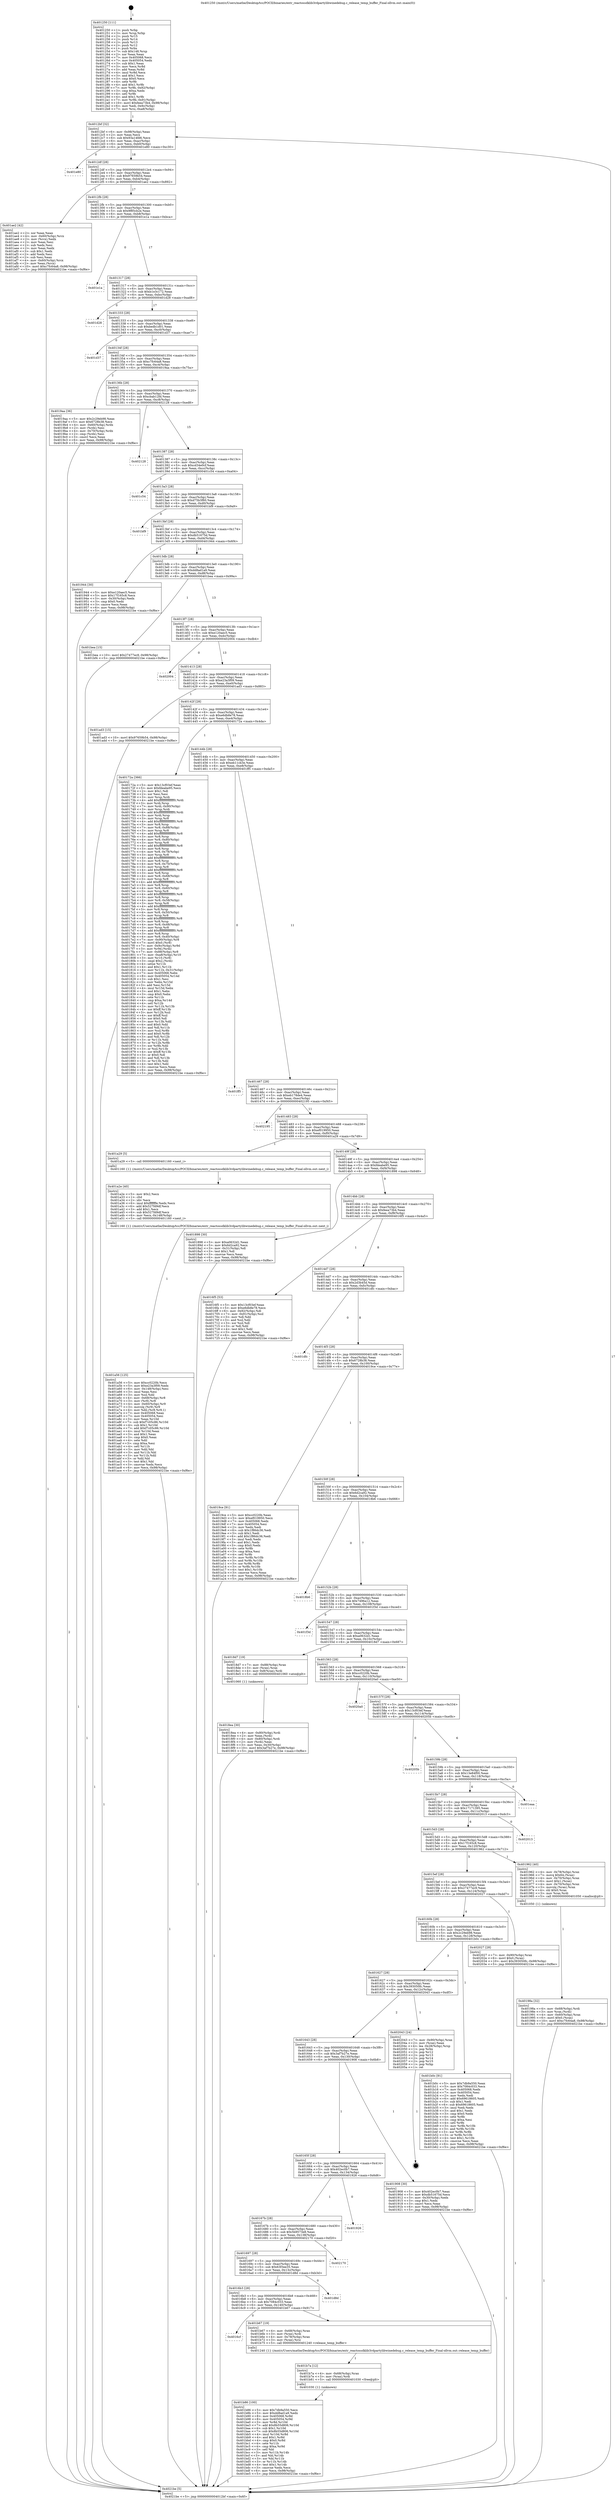 digraph "0x401250" {
  label = "0x401250 (/mnt/c/Users/mathe/Desktop/tcc/POCII/binaries/extr_reactossdklib3rdpartylibwinedebug.c_release_temp_buffer_Final-ollvm.out::main(0))"
  labelloc = "t"
  node[shape=record]

  Entry [label="",width=0.3,height=0.3,shape=circle,fillcolor=black,style=filled]
  "0x4012bf" [label="{
     0x4012bf [32]\l
     | [instrs]\l
     &nbsp;&nbsp;0x4012bf \<+6\>: mov -0x98(%rbp),%eax\l
     &nbsp;&nbsp;0x4012c5 \<+2\>: mov %eax,%ecx\l
     &nbsp;&nbsp;0x4012c7 \<+6\>: sub $0x93a14fd6,%ecx\l
     &nbsp;&nbsp;0x4012cd \<+6\>: mov %eax,-0xac(%rbp)\l
     &nbsp;&nbsp;0x4012d3 \<+6\>: mov %ecx,-0xb0(%rbp)\l
     &nbsp;&nbsp;0x4012d9 \<+6\>: je 0000000000401e80 \<main+0xc30\>\l
  }"]
  "0x401e80" [label="{
     0x401e80\l
  }", style=dashed]
  "0x4012df" [label="{
     0x4012df [28]\l
     | [instrs]\l
     &nbsp;&nbsp;0x4012df \<+5\>: jmp 00000000004012e4 \<main+0x94\>\l
     &nbsp;&nbsp;0x4012e4 \<+6\>: mov -0xac(%rbp),%eax\l
     &nbsp;&nbsp;0x4012ea \<+5\>: sub $0x97659b54,%eax\l
     &nbsp;&nbsp;0x4012ef \<+6\>: mov %eax,-0xb4(%rbp)\l
     &nbsp;&nbsp;0x4012f5 \<+6\>: je 0000000000401ae2 \<main+0x892\>\l
  }"]
  Exit [label="",width=0.3,height=0.3,shape=circle,fillcolor=black,style=filled,peripheries=2]
  "0x401ae2" [label="{
     0x401ae2 [42]\l
     | [instrs]\l
     &nbsp;&nbsp;0x401ae2 \<+2\>: xor %eax,%eax\l
     &nbsp;&nbsp;0x401ae4 \<+4\>: mov -0x60(%rbp),%rcx\l
     &nbsp;&nbsp;0x401ae8 \<+2\>: mov (%rcx),%edx\l
     &nbsp;&nbsp;0x401aea \<+2\>: mov %eax,%esi\l
     &nbsp;&nbsp;0x401aec \<+2\>: sub %edx,%esi\l
     &nbsp;&nbsp;0x401aee \<+2\>: mov %eax,%edx\l
     &nbsp;&nbsp;0x401af0 \<+3\>: sub $0x1,%edx\l
     &nbsp;&nbsp;0x401af3 \<+2\>: add %edx,%esi\l
     &nbsp;&nbsp;0x401af5 \<+2\>: sub %esi,%eax\l
     &nbsp;&nbsp;0x401af7 \<+4\>: mov -0x60(%rbp),%rcx\l
     &nbsp;&nbsp;0x401afb \<+2\>: mov %eax,(%rcx)\l
     &nbsp;&nbsp;0x401afd \<+10\>: movl $0xc7fc64a8,-0x98(%rbp)\l
     &nbsp;&nbsp;0x401b07 \<+5\>: jmp 00000000004021be \<main+0xf6e\>\l
  }"]
  "0x4012fb" [label="{
     0x4012fb [28]\l
     | [instrs]\l
     &nbsp;&nbsp;0x4012fb \<+5\>: jmp 0000000000401300 \<main+0xb0\>\l
     &nbsp;&nbsp;0x401300 \<+6\>: mov -0xac(%rbp),%eax\l
     &nbsp;&nbsp;0x401306 \<+5\>: sub $0x9f85cb2e,%eax\l
     &nbsp;&nbsp;0x40130b \<+6\>: mov %eax,-0xb8(%rbp)\l
     &nbsp;&nbsp;0x401311 \<+6\>: je 0000000000401e1a \<main+0xbca\>\l
  }"]
  "0x401b86" [label="{
     0x401b86 [100]\l
     | [instrs]\l
     &nbsp;&nbsp;0x401b86 \<+5\>: mov $0x7db9a550,%ecx\l
     &nbsp;&nbsp;0x401b8b \<+5\>: mov $0xdd8ad1a9,%edx\l
     &nbsp;&nbsp;0x401b90 \<+8\>: mov 0x405068,%r8d\l
     &nbsp;&nbsp;0x401b98 \<+8\>: mov 0x405054,%r9d\l
     &nbsp;&nbsp;0x401ba0 \<+3\>: mov %r8d,%r10d\l
     &nbsp;&nbsp;0x401ba3 \<+7\>: add $0x8b55d806,%r10d\l
     &nbsp;&nbsp;0x401baa \<+4\>: sub $0x1,%r10d\l
     &nbsp;&nbsp;0x401bae \<+7\>: sub $0x8b55d806,%r10d\l
     &nbsp;&nbsp;0x401bb5 \<+4\>: imul %r10d,%r8d\l
     &nbsp;&nbsp;0x401bb9 \<+4\>: and $0x1,%r8d\l
     &nbsp;&nbsp;0x401bbd \<+4\>: cmp $0x0,%r8d\l
     &nbsp;&nbsp;0x401bc1 \<+4\>: sete %r11b\l
     &nbsp;&nbsp;0x401bc5 \<+4\>: cmp $0xa,%r9d\l
     &nbsp;&nbsp;0x401bc9 \<+3\>: setl %bl\l
     &nbsp;&nbsp;0x401bcc \<+3\>: mov %r11b,%r14b\l
     &nbsp;&nbsp;0x401bcf \<+3\>: and %bl,%r14b\l
     &nbsp;&nbsp;0x401bd2 \<+3\>: xor %bl,%r11b\l
     &nbsp;&nbsp;0x401bd5 \<+3\>: or %r11b,%r14b\l
     &nbsp;&nbsp;0x401bd8 \<+4\>: test $0x1,%r14b\l
     &nbsp;&nbsp;0x401bdc \<+3\>: cmovne %edx,%ecx\l
     &nbsp;&nbsp;0x401bdf \<+6\>: mov %ecx,-0x98(%rbp)\l
     &nbsp;&nbsp;0x401be5 \<+5\>: jmp 00000000004021be \<main+0xf6e\>\l
  }"]
  "0x401e1a" [label="{
     0x401e1a\l
  }", style=dashed]
  "0x401317" [label="{
     0x401317 [28]\l
     | [instrs]\l
     &nbsp;&nbsp;0x401317 \<+5\>: jmp 000000000040131c \<main+0xcc\>\l
     &nbsp;&nbsp;0x40131c \<+6\>: mov -0xac(%rbp),%eax\l
     &nbsp;&nbsp;0x401322 \<+5\>: sub $0xb1e3c172,%eax\l
     &nbsp;&nbsp;0x401327 \<+6\>: mov %eax,-0xbc(%rbp)\l
     &nbsp;&nbsp;0x40132d \<+6\>: je 0000000000401d28 \<main+0xad8\>\l
  }"]
  "0x401b7a" [label="{
     0x401b7a [12]\l
     | [instrs]\l
     &nbsp;&nbsp;0x401b7a \<+4\>: mov -0x68(%rbp),%rax\l
     &nbsp;&nbsp;0x401b7e \<+3\>: mov (%rax),%rdi\l
     &nbsp;&nbsp;0x401b81 \<+5\>: call 0000000000401030 \<free@plt\>\l
     | [calls]\l
     &nbsp;&nbsp;0x401030 \{1\} (unknown)\l
  }"]
  "0x401d28" [label="{
     0x401d28\l
  }", style=dashed]
  "0x401333" [label="{
     0x401333 [28]\l
     | [instrs]\l
     &nbsp;&nbsp;0x401333 \<+5\>: jmp 0000000000401338 \<main+0xe8\>\l
     &nbsp;&nbsp;0x401338 \<+6\>: mov -0xac(%rbp),%eax\l
     &nbsp;&nbsp;0x40133e \<+5\>: sub $0xbedb1d01,%eax\l
     &nbsp;&nbsp;0x401343 \<+6\>: mov %eax,-0xc0(%rbp)\l
     &nbsp;&nbsp;0x401349 \<+6\>: je 0000000000401d37 \<main+0xae7\>\l
  }"]
  "0x4016cf" [label="{
     0x4016cf\l
  }", style=dashed]
  "0x401d37" [label="{
     0x401d37\l
  }", style=dashed]
  "0x40134f" [label="{
     0x40134f [28]\l
     | [instrs]\l
     &nbsp;&nbsp;0x40134f \<+5\>: jmp 0000000000401354 \<main+0x104\>\l
     &nbsp;&nbsp;0x401354 \<+6\>: mov -0xac(%rbp),%eax\l
     &nbsp;&nbsp;0x40135a \<+5\>: sub $0xc7fc64a8,%eax\l
     &nbsp;&nbsp;0x40135f \<+6\>: mov %eax,-0xc4(%rbp)\l
     &nbsp;&nbsp;0x401365 \<+6\>: je 00000000004019aa \<main+0x75a\>\l
  }"]
  "0x401b67" [label="{
     0x401b67 [19]\l
     | [instrs]\l
     &nbsp;&nbsp;0x401b67 \<+4\>: mov -0x68(%rbp),%rax\l
     &nbsp;&nbsp;0x401b6b \<+3\>: mov (%rax),%rdi\l
     &nbsp;&nbsp;0x401b6e \<+4\>: mov -0x78(%rbp),%rax\l
     &nbsp;&nbsp;0x401b72 \<+3\>: mov (%rax),%rsi\l
     &nbsp;&nbsp;0x401b75 \<+5\>: call 0000000000401240 \<release_temp_buffer\>\l
     | [calls]\l
     &nbsp;&nbsp;0x401240 \{1\} (/mnt/c/Users/mathe/Desktop/tcc/POCII/binaries/extr_reactossdklib3rdpartylibwinedebug.c_release_temp_buffer_Final-ollvm.out::release_temp_buffer)\l
  }"]
  "0x4019aa" [label="{
     0x4019aa [36]\l
     | [instrs]\l
     &nbsp;&nbsp;0x4019aa \<+5\>: mov $0x2c29eb98,%eax\l
     &nbsp;&nbsp;0x4019af \<+5\>: mov $0x6728b38,%ecx\l
     &nbsp;&nbsp;0x4019b4 \<+4\>: mov -0x60(%rbp),%rdx\l
     &nbsp;&nbsp;0x4019b8 \<+2\>: mov (%rdx),%esi\l
     &nbsp;&nbsp;0x4019ba \<+4\>: mov -0x70(%rbp),%rdx\l
     &nbsp;&nbsp;0x4019be \<+2\>: cmp (%rdx),%esi\l
     &nbsp;&nbsp;0x4019c0 \<+3\>: cmovl %ecx,%eax\l
     &nbsp;&nbsp;0x4019c3 \<+6\>: mov %eax,-0x98(%rbp)\l
     &nbsp;&nbsp;0x4019c9 \<+5\>: jmp 00000000004021be \<main+0xf6e\>\l
  }"]
  "0x40136b" [label="{
     0x40136b [28]\l
     | [instrs]\l
     &nbsp;&nbsp;0x40136b \<+5\>: jmp 0000000000401370 \<main+0x120\>\l
     &nbsp;&nbsp;0x401370 \<+6\>: mov -0xac(%rbp),%eax\l
     &nbsp;&nbsp;0x401376 \<+5\>: sub $0xcbab12fd,%eax\l
     &nbsp;&nbsp;0x40137b \<+6\>: mov %eax,-0xc8(%rbp)\l
     &nbsp;&nbsp;0x401381 \<+6\>: je 0000000000402128 \<main+0xed8\>\l
  }"]
  "0x4016b3" [label="{
     0x4016b3 [28]\l
     | [instrs]\l
     &nbsp;&nbsp;0x4016b3 \<+5\>: jmp 00000000004016b8 \<main+0x468\>\l
     &nbsp;&nbsp;0x4016b8 \<+6\>: mov -0xac(%rbp),%eax\l
     &nbsp;&nbsp;0x4016be \<+5\>: sub $0x7084c033,%eax\l
     &nbsp;&nbsp;0x4016c3 \<+6\>: mov %eax,-0x140(%rbp)\l
     &nbsp;&nbsp;0x4016c9 \<+6\>: je 0000000000401b67 \<main+0x917\>\l
  }"]
  "0x402128" [label="{
     0x402128\l
  }", style=dashed]
  "0x401387" [label="{
     0x401387 [28]\l
     | [instrs]\l
     &nbsp;&nbsp;0x401387 \<+5\>: jmp 000000000040138c \<main+0x13c\>\l
     &nbsp;&nbsp;0x40138c \<+6\>: mov -0xac(%rbp),%eax\l
     &nbsp;&nbsp;0x401392 \<+5\>: sub $0xcd34e0cf,%eax\l
     &nbsp;&nbsp;0x401397 \<+6\>: mov %eax,-0xcc(%rbp)\l
     &nbsp;&nbsp;0x40139d \<+6\>: je 0000000000401c54 \<main+0xa04\>\l
  }"]
  "0x401d8d" [label="{
     0x401d8d\l
  }", style=dashed]
  "0x401c54" [label="{
     0x401c54\l
  }", style=dashed]
  "0x4013a3" [label="{
     0x4013a3 [28]\l
     | [instrs]\l
     &nbsp;&nbsp;0x4013a3 \<+5\>: jmp 00000000004013a8 \<main+0x158\>\l
     &nbsp;&nbsp;0x4013a8 \<+6\>: mov -0xac(%rbp),%eax\l
     &nbsp;&nbsp;0x4013ae \<+5\>: sub $0xd75b3f60,%eax\l
     &nbsp;&nbsp;0x4013b3 \<+6\>: mov %eax,-0xd0(%rbp)\l
     &nbsp;&nbsp;0x4013b9 \<+6\>: je 0000000000401bf9 \<main+0x9a9\>\l
  }"]
  "0x401697" [label="{
     0x401697 [28]\l
     | [instrs]\l
     &nbsp;&nbsp;0x401697 \<+5\>: jmp 000000000040169c \<main+0x44c\>\l
     &nbsp;&nbsp;0x40169c \<+6\>: mov -0xac(%rbp),%eax\l
     &nbsp;&nbsp;0x4016a2 \<+5\>: sub $0x63f3ee35,%eax\l
     &nbsp;&nbsp;0x4016a7 \<+6\>: mov %eax,-0x13c(%rbp)\l
     &nbsp;&nbsp;0x4016ad \<+6\>: je 0000000000401d8d \<main+0xb3d\>\l
  }"]
  "0x401bf9" [label="{
     0x401bf9\l
  }", style=dashed]
  "0x4013bf" [label="{
     0x4013bf [28]\l
     | [instrs]\l
     &nbsp;&nbsp;0x4013bf \<+5\>: jmp 00000000004013c4 \<main+0x174\>\l
     &nbsp;&nbsp;0x4013c4 \<+6\>: mov -0xac(%rbp),%eax\l
     &nbsp;&nbsp;0x4013ca \<+5\>: sub $0xdb51675d,%eax\l
     &nbsp;&nbsp;0x4013cf \<+6\>: mov %eax,-0xd4(%rbp)\l
     &nbsp;&nbsp;0x4013d5 \<+6\>: je 0000000000401944 \<main+0x6f4\>\l
  }"]
  "0x402170" [label="{
     0x402170\l
  }", style=dashed]
  "0x401944" [label="{
     0x401944 [30]\l
     | [instrs]\l
     &nbsp;&nbsp;0x401944 \<+5\>: mov $0xe120aec5,%eax\l
     &nbsp;&nbsp;0x401949 \<+5\>: mov $0x17f165c8,%ecx\l
     &nbsp;&nbsp;0x40194e \<+3\>: mov -0x30(%rbp),%edx\l
     &nbsp;&nbsp;0x401951 \<+3\>: cmp $0x0,%edx\l
     &nbsp;&nbsp;0x401954 \<+3\>: cmove %ecx,%eax\l
     &nbsp;&nbsp;0x401957 \<+6\>: mov %eax,-0x98(%rbp)\l
     &nbsp;&nbsp;0x40195d \<+5\>: jmp 00000000004021be \<main+0xf6e\>\l
  }"]
  "0x4013db" [label="{
     0x4013db [28]\l
     | [instrs]\l
     &nbsp;&nbsp;0x4013db \<+5\>: jmp 00000000004013e0 \<main+0x190\>\l
     &nbsp;&nbsp;0x4013e0 \<+6\>: mov -0xac(%rbp),%eax\l
     &nbsp;&nbsp;0x4013e6 \<+5\>: sub $0xdd8ad1a9,%eax\l
     &nbsp;&nbsp;0x4013eb \<+6\>: mov %eax,-0xd8(%rbp)\l
     &nbsp;&nbsp;0x4013f1 \<+6\>: je 0000000000401bea \<main+0x99a\>\l
  }"]
  "0x40167b" [label="{
     0x40167b [28]\l
     | [instrs]\l
     &nbsp;&nbsp;0x40167b \<+5\>: jmp 0000000000401680 \<main+0x430\>\l
     &nbsp;&nbsp;0x401680 \<+6\>: mov -0xac(%rbp),%eax\l
     &nbsp;&nbsp;0x401686 \<+5\>: sub $0x5b9573e8,%eax\l
     &nbsp;&nbsp;0x40168b \<+6\>: mov %eax,-0x138(%rbp)\l
     &nbsp;&nbsp;0x401691 \<+6\>: je 0000000000402170 \<main+0xf20\>\l
  }"]
  "0x401bea" [label="{
     0x401bea [15]\l
     | [instrs]\l
     &nbsp;&nbsp;0x401bea \<+10\>: movl $0x27477ec9,-0x98(%rbp)\l
     &nbsp;&nbsp;0x401bf4 \<+5\>: jmp 00000000004021be \<main+0xf6e\>\l
  }"]
  "0x4013f7" [label="{
     0x4013f7 [28]\l
     | [instrs]\l
     &nbsp;&nbsp;0x4013f7 \<+5\>: jmp 00000000004013fc \<main+0x1ac\>\l
     &nbsp;&nbsp;0x4013fc \<+6\>: mov -0xac(%rbp),%eax\l
     &nbsp;&nbsp;0x401402 \<+5\>: sub $0xe120aec5,%eax\l
     &nbsp;&nbsp;0x401407 \<+6\>: mov %eax,-0xdc(%rbp)\l
     &nbsp;&nbsp;0x40140d \<+6\>: je 0000000000402004 \<main+0xdb4\>\l
  }"]
  "0x401926" [label="{
     0x401926\l
  }", style=dashed]
  "0x402004" [label="{
     0x402004\l
  }", style=dashed]
  "0x401413" [label="{
     0x401413 [28]\l
     | [instrs]\l
     &nbsp;&nbsp;0x401413 \<+5\>: jmp 0000000000401418 \<main+0x1c8\>\l
     &nbsp;&nbsp;0x401418 \<+6\>: mov -0xac(%rbp),%eax\l
     &nbsp;&nbsp;0x40141e \<+5\>: sub $0xe23a3f09,%eax\l
     &nbsp;&nbsp;0x401423 \<+6\>: mov %eax,-0xe0(%rbp)\l
     &nbsp;&nbsp;0x401429 \<+6\>: je 0000000000401ad3 \<main+0x883\>\l
  }"]
  "0x401a56" [label="{
     0x401a56 [125]\l
     | [instrs]\l
     &nbsp;&nbsp;0x401a56 \<+5\>: mov $0xcc0220b,%ecx\l
     &nbsp;&nbsp;0x401a5b \<+5\>: mov $0xe23a3f09,%edx\l
     &nbsp;&nbsp;0x401a60 \<+6\>: mov -0x148(%rbp),%esi\l
     &nbsp;&nbsp;0x401a66 \<+3\>: imul %eax,%esi\l
     &nbsp;&nbsp;0x401a69 \<+3\>: mov %sil,%dil\l
     &nbsp;&nbsp;0x401a6c \<+4\>: mov -0x68(%rbp),%r8\l
     &nbsp;&nbsp;0x401a70 \<+3\>: mov (%r8),%r8\l
     &nbsp;&nbsp;0x401a73 \<+4\>: mov -0x60(%rbp),%r9\l
     &nbsp;&nbsp;0x401a77 \<+3\>: movslq (%r9),%r9\l
     &nbsp;&nbsp;0x401a7a \<+4\>: mov %dil,(%r8,%r9,1)\l
     &nbsp;&nbsp;0x401a7e \<+7\>: mov 0x405068,%eax\l
     &nbsp;&nbsp;0x401a85 \<+7\>: mov 0x405054,%esi\l
     &nbsp;&nbsp;0x401a8c \<+3\>: mov %eax,%r10d\l
     &nbsp;&nbsp;0x401a8f \<+7\>: sub $0xf7c05c86,%r10d\l
     &nbsp;&nbsp;0x401a96 \<+4\>: sub $0x1,%r10d\l
     &nbsp;&nbsp;0x401a9a \<+7\>: add $0xf7c05c86,%r10d\l
     &nbsp;&nbsp;0x401aa1 \<+4\>: imul %r10d,%eax\l
     &nbsp;&nbsp;0x401aa5 \<+3\>: and $0x1,%eax\l
     &nbsp;&nbsp;0x401aa8 \<+3\>: cmp $0x0,%eax\l
     &nbsp;&nbsp;0x401aab \<+4\>: sete %dil\l
     &nbsp;&nbsp;0x401aaf \<+3\>: cmp $0xa,%esi\l
     &nbsp;&nbsp;0x401ab2 \<+4\>: setl %r11b\l
     &nbsp;&nbsp;0x401ab6 \<+3\>: mov %dil,%bl\l
     &nbsp;&nbsp;0x401ab9 \<+3\>: and %r11b,%bl\l
     &nbsp;&nbsp;0x401abc \<+3\>: xor %r11b,%dil\l
     &nbsp;&nbsp;0x401abf \<+3\>: or %dil,%bl\l
     &nbsp;&nbsp;0x401ac2 \<+3\>: test $0x1,%bl\l
     &nbsp;&nbsp;0x401ac5 \<+3\>: cmovne %edx,%ecx\l
     &nbsp;&nbsp;0x401ac8 \<+6\>: mov %ecx,-0x98(%rbp)\l
     &nbsp;&nbsp;0x401ace \<+5\>: jmp 00000000004021be \<main+0xf6e\>\l
  }"]
  "0x401ad3" [label="{
     0x401ad3 [15]\l
     | [instrs]\l
     &nbsp;&nbsp;0x401ad3 \<+10\>: movl $0x97659b54,-0x98(%rbp)\l
     &nbsp;&nbsp;0x401add \<+5\>: jmp 00000000004021be \<main+0xf6e\>\l
  }"]
  "0x40142f" [label="{
     0x40142f [28]\l
     | [instrs]\l
     &nbsp;&nbsp;0x40142f \<+5\>: jmp 0000000000401434 \<main+0x1e4\>\l
     &nbsp;&nbsp;0x401434 \<+6\>: mov -0xac(%rbp),%eax\l
     &nbsp;&nbsp;0x40143a \<+5\>: sub $0xe6db8e78,%eax\l
     &nbsp;&nbsp;0x40143f \<+6\>: mov %eax,-0xe4(%rbp)\l
     &nbsp;&nbsp;0x401445 \<+6\>: je 000000000040172a \<main+0x4da\>\l
  }"]
  "0x401a2e" [label="{
     0x401a2e [40]\l
     | [instrs]\l
     &nbsp;&nbsp;0x401a2e \<+5\>: mov $0x2,%ecx\l
     &nbsp;&nbsp;0x401a33 \<+1\>: cltd\l
     &nbsp;&nbsp;0x401a34 \<+2\>: idiv %ecx\l
     &nbsp;&nbsp;0x401a36 \<+6\>: imul $0xfffffffe,%edx,%ecx\l
     &nbsp;&nbsp;0x401a3c \<+6\>: add $0x527fd9df,%ecx\l
     &nbsp;&nbsp;0x401a42 \<+3\>: add $0x1,%ecx\l
     &nbsp;&nbsp;0x401a45 \<+6\>: sub $0x527fd9df,%ecx\l
     &nbsp;&nbsp;0x401a4b \<+6\>: mov %ecx,-0x148(%rbp)\l
     &nbsp;&nbsp;0x401a51 \<+5\>: call 0000000000401160 \<next_i\>\l
     | [calls]\l
     &nbsp;&nbsp;0x401160 \{1\} (/mnt/c/Users/mathe/Desktop/tcc/POCII/binaries/extr_reactossdklib3rdpartylibwinedebug.c_release_temp_buffer_Final-ollvm.out::next_i)\l
  }"]
  "0x40172a" [label="{
     0x40172a [366]\l
     | [instrs]\l
     &nbsp;&nbsp;0x40172a \<+5\>: mov $0x13cf03ef,%eax\l
     &nbsp;&nbsp;0x40172f \<+5\>: mov $0xfdeabe95,%ecx\l
     &nbsp;&nbsp;0x401734 \<+2\>: mov $0x1,%dl\l
     &nbsp;&nbsp;0x401736 \<+2\>: xor %esi,%esi\l
     &nbsp;&nbsp;0x401738 \<+3\>: mov %rsp,%rdi\l
     &nbsp;&nbsp;0x40173b \<+4\>: add $0xfffffffffffffff0,%rdi\l
     &nbsp;&nbsp;0x40173f \<+3\>: mov %rdi,%rsp\l
     &nbsp;&nbsp;0x401742 \<+7\>: mov %rdi,-0x90(%rbp)\l
     &nbsp;&nbsp;0x401749 \<+3\>: mov %rsp,%rdi\l
     &nbsp;&nbsp;0x40174c \<+4\>: add $0xfffffffffffffff0,%rdi\l
     &nbsp;&nbsp;0x401750 \<+3\>: mov %rdi,%rsp\l
     &nbsp;&nbsp;0x401753 \<+3\>: mov %rsp,%r8\l
     &nbsp;&nbsp;0x401756 \<+4\>: add $0xfffffffffffffff0,%r8\l
     &nbsp;&nbsp;0x40175a \<+3\>: mov %r8,%rsp\l
     &nbsp;&nbsp;0x40175d \<+7\>: mov %r8,-0x88(%rbp)\l
     &nbsp;&nbsp;0x401764 \<+3\>: mov %rsp,%r8\l
     &nbsp;&nbsp;0x401767 \<+4\>: add $0xfffffffffffffff0,%r8\l
     &nbsp;&nbsp;0x40176b \<+3\>: mov %r8,%rsp\l
     &nbsp;&nbsp;0x40176e \<+4\>: mov %r8,-0x80(%rbp)\l
     &nbsp;&nbsp;0x401772 \<+3\>: mov %rsp,%r8\l
     &nbsp;&nbsp;0x401775 \<+4\>: add $0xfffffffffffffff0,%r8\l
     &nbsp;&nbsp;0x401779 \<+3\>: mov %r8,%rsp\l
     &nbsp;&nbsp;0x40177c \<+4\>: mov %r8,-0x78(%rbp)\l
     &nbsp;&nbsp;0x401780 \<+3\>: mov %rsp,%r8\l
     &nbsp;&nbsp;0x401783 \<+4\>: add $0xfffffffffffffff0,%r8\l
     &nbsp;&nbsp;0x401787 \<+3\>: mov %r8,%rsp\l
     &nbsp;&nbsp;0x40178a \<+4\>: mov %r8,-0x70(%rbp)\l
     &nbsp;&nbsp;0x40178e \<+3\>: mov %rsp,%r8\l
     &nbsp;&nbsp;0x401791 \<+4\>: add $0xfffffffffffffff0,%r8\l
     &nbsp;&nbsp;0x401795 \<+3\>: mov %r8,%rsp\l
     &nbsp;&nbsp;0x401798 \<+4\>: mov %r8,-0x68(%rbp)\l
     &nbsp;&nbsp;0x40179c \<+3\>: mov %rsp,%r8\l
     &nbsp;&nbsp;0x40179f \<+4\>: add $0xfffffffffffffff0,%r8\l
     &nbsp;&nbsp;0x4017a3 \<+3\>: mov %r8,%rsp\l
     &nbsp;&nbsp;0x4017a6 \<+4\>: mov %r8,-0x60(%rbp)\l
     &nbsp;&nbsp;0x4017aa \<+3\>: mov %rsp,%r8\l
     &nbsp;&nbsp;0x4017ad \<+4\>: add $0xfffffffffffffff0,%r8\l
     &nbsp;&nbsp;0x4017b1 \<+3\>: mov %r8,%rsp\l
     &nbsp;&nbsp;0x4017b4 \<+4\>: mov %r8,-0x58(%rbp)\l
     &nbsp;&nbsp;0x4017b8 \<+3\>: mov %rsp,%r8\l
     &nbsp;&nbsp;0x4017bb \<+4\>: add $0xfffffffffffffff0,%r8\l
     &nbsp;&nbsp;0x4017bf \<+3\>: mov %r8,%rsp\l
     &nbsp;&nbsp;0x4017c2 \<+4\>: mov %r8,-0x50(%rbp)\l
     &nbsp;&nbsp;0x4017c6 \<+3\>: mov %rsp,%r8\l
     &nbsp;&nbsp;0x4017c9 \<+4\>: add $0xfffffffffffffff0,%r8\l
     &nbsp;&nbsp;0x4017cd \<+3\>: mov %r8,%rsp\l
     &nbsp;&nbsp;0x4017d0 \<+4\>: mov %r8,-0x48(%rbp)\l
     &nbsp;&nbsp;0x4017d4 \<+3\>: mov %rsp,%r8\l
     &nbsp;&nbsp;0x4017d7 \<+4\>: add $0xfffffffffffffff0,%r8\l
     &nbsp;&nbsp;0x4017db \<+3\>: mov %r8,%rsp\l
     &nbsp;&nbsp;0x4017de \<+4\>: mov %r8,-0x40(%rbp)\l
     &nbsp;&nbsp;0x4017e2 \<+7\>: mov -0x90(%rbp),%r8\l
     &nbsp;&nbsp;0x4017e9 \<+7\>: movl $0x0,(%r8)\l
     &nbsp;&nbsp;0x4017f0 \<+7\>: mov -0x9c(%rbp),%r9d\l
     &nbsp;&nbsp;0x4017f7 \<+3\>: mov %r9d,(%rdi)\l
     &nbsp;&nbsp;0x4017fa \<+7\>: mov -0x88(%rbp),%r8\l
     &nbsp;&nbsp;0x401801 \<+7\>: mov -0xa8(%rbp),%r10\l
     &nbsp;&nbsp;0x401808 \<+3\>: mov %r10,(%r8)\l
     &nbsp;&nbsp;0x40180b \<+3\>: cmpl $0x2,(%rdi)\l
     &nbsp;&nbsp;0x40180e \<+4\>: setne %r11b\l
     &nbsp;&nbsp;0x401812 \<+4\>: and $0x1,%r11b\l
     &nbsp;&nbsp;0x401816 \<+4\>: mov %r11b,-0x31(%rbp)\l
     &nbsp;&nbsp;0x40181a \<+7\>: mov 0x405068,%ebx\l
     &nbsp;&nbsp;0x401821 \<+8\>: mov 0x405054,%r14d\l
     &nbsp;&nbsp;0x401829 \<+3\>: sub $0x1,%esi\l
     &nbsp;&nbsp;0x40182c \<+3\>: mov %ebx,%r15d\l
     &nbsp;&nbsp;0x40182f \<+3\>: add %esi,%r15d\l
     &nbsp;&nbsp;0x401832 \<+4\>: imul %r15d,%ebx\l
     &nbsp;&nbsp;0x401836 \<+3\>: and $0x1,%ebx\l
     &nbsp;&nbsp;0x401839 \<+3\>: cmp $0x0,%ebx\l
     &nbsp;&nbsp;0x40183c \<+4\>: sete %r11b\l
     &nbsp;&nbsp;0x401840 \<+4\>: cmp $0xa,%r14d\l
     &nbsp;&nbsp;0x401844 \<+4\>: setl %r12b\l
     &nbsp;&nbsp;0x401848 \<+3\>: mov %r11b,%r13b\l
     &nbsp;&nbsp;0x40184b \<+4\>: xor $0xff,%r13b\l
     &nbsp;&nbsp;0x40184f \<+3\>: mov %r12b,%sil\l
     &nbsp;&nbsp;0x401852 \<+4\>: xor $0xff,%sil\l
     &nbsp;&nbsp;0x401856 \<+3\>: xor $0x0,%dl\l
     &nbsp;&nbsp;0x401859 \<+3\>: mov %r13b,%dil\l
     &nbsp;&nbsp;0x40185c \<+4\>: and $0x0,%dil\l
     &nbsp;&nbsp;0x401860 \<+3\>: and %dl,%r11b\l
     &nbsp;&nbsp;0x401863 \<+3\>: mov %sil,%r8b\l
     &nbsp;&nbsp;0x401866 \<+4\>: and $0x0,%r8b\l
     &nbsp;&nbsp;0x40186a \<+3\>: and %dl,%r12b\l
     &nbsp;&nbsp;0x40186d \<+3\>: or %r11b,%dil\l
     &nbsp;&nbsp;0x401870 \<+3\>: or %r12b,%r8b\l
     &nbsp;&nbsp;0x401873 \<+3\>: xor %r8b,%dil\l
     &nbsp;&nbsp;0x401876 \<+3\>: or %sil,%r13b\l
     &nbsp;&nbsp;0x401879 \<+4\>: xor $0xff,%r13b\l
     &nbsp;&nbsp;0x40187d \<+3\>: or $0x0,%dl\l
     &nbsp;&nbsp;0x401880 \<+3\>: and %dl,%r13b\l
     &nbsp;&nbsp;0x401883 \<+3\>: or %r13b,%dil\l
     &nbsp;&nbsp;0x401886 \<+4\>: test $0x1,%dil\l
     &nbsp;&nbsp;0x40188a \<+3\>: cmovne %ecx,%eax\l
     &nbsp;&nbsp;0x40188d \<+6\>: mov %eax,-0x98(%rbp)\l
     &nbsp;&nbsp;0x401893 \<+5\>: jmp 00000000004021be \<main+0xf6e\>\l
  }"]
  "0x40144b" [label="{
     0x40144b [28]\l
     | [instrs]\l
     &nbsp;&nbsp;0x40144b \<+5\>: jmp 0000000000401450 \<main+0x200\>\l
     &nbsp;&nbsp;0x401450 \<+6\>: mov -0xac(%rbp),%eax\l
     &nbsp;&nbsp;0x401456 \<+5\>: sub $0xeb11cb3e,%eax\l
     &nbsp;&nbsp;0x40145b \<+6\>: mov %eax,-0xe8(%rbp)\l
     &nbsp;&nbsp;0x401461 \<+6\>: je 0000000000401ff5 \<main+0xda5\>\l
  }"]
  "0x40198a" [label="{
     0x40198a [32]\l
     | [instrs]\l
     &nbsp;&nbsp;0x40198a \<+4\>: mov -0x68(%rbp),%rdi\l
     &nbsp;&nbsp;0x40198e \<+3\>: mov %rax,(%rdi)\l
     &nbsp;&nbsp;0x401991 \<+4\>: mov -0x60(%rbp),%rax\l
     &nbsp;&nbsp;0x401995 \<+6\>: movl $0x0,(%rax)\l
     &nbsp;&nbsp;0x40199b \<+10\>: movl $0xc7fc64a8,-0x98(%rbp)\l
     &nbsp;&nbsp;0x4019a5 \<+5\>: jmp 00000000004021be \<main+0xf6e\>\l
  }"]
  "0x401ff5" [label="{
     0x401ff5\l
  }", style=dashed]
  "0x401467" [label="{
     0x401467 [28]\l
     | [instrs]\l
     &nbsp;&nbsp;0x401467 \<+5\>: jmp 000000000040146c \<main+0x21c\>\l
     &nbsp;&nbsp;0x40146c \<+6\>: mov -0xac(%rbp),%eax\l
     &nbsp;&nbsp;0x401472 \<+5\>: sub $0xeb178de4,%eax\l
     &nbsp;&nbsp;0x401477 \<+6\>: mov %eax,-0xec(%rbp)\l
     &nbsp;&nbsp;0x40147d \<+6\>: je 0000000000402195 \<main+0xf45\>\l
  }"]
  "0x40165f" [label="{
     0x40165f [28]\l
     | [instrs]\l
     &nbsp;&nbsp;0x40165f \<+5\>: jmp 0000000000401664 \<main+0x414\>\l
     &nbsp;&nbsp;0x401664 \<+6\>: mov -0xac(%rbp),%eax\l
     &nbsp;&nbsp;0x40166a \<+5\>: sub $0x402ec0b7,%eax\l
     &nbsp;&nbsp;0x40166f \<+6\>: mov %eax,-0x134(%rbp)\l
     &nbsp;&nbsp;0x401675 \<+6\>: je 0000000000401926 \<main+0x6d6\>\l
  }"]
  "0x402195" [label="{
     0x402195\l
  }", style=dashed]
  "0x401483" [label="{
     0x401483 [28]\l
     | [instrs]\l
     &nbsp;&nbsp;0x401483 \<+5\>: jmp 0000000000401488 \<main+0x238\>\l
     &nbsp;&nbsp;0x401488 \<+6\>: mov -0xac(%rbp),%eax\l
     &nbsp;&nbsp;0x40148e \<+5\>: sub $0xef019950,%eax\l
     &nbsp;&nbsp;0x401493 \<+6\>: mov %eax,-0xf0(%rbp)\l
     &nbsp;&nbsp;0x401499 \<+6\>: je 0000000000401a29 \<main+0x7d9\>\l
  }"]
  "0x401908" [label="{
     0x401908 [30]\l
     | [instrs]\l
     &nbsp;&nbsp;0x401908 \<+5\>: mov $0x402ec0b7,%eax\l
     &nbsp;&nbsp;0x40190d \<+5\>: mov $0xdb51675d,%ecx\l
     &nbsp;&nbsp;0x401912 \<+3\>: mov -0x30(%rbp),%edx\l
     &nbsp;&nbsp;0x401915 \<+3\>: cmp $0x1,%edx\l
     &nbsp;&nbsp;0x401918 \<+3\>: cmovl %ecx,%eax\l
     &nbsp;&nbsp;0x40191b \<+6\>: mov %eax,-0x98(%rbp)\l
     &nbsp;&nbsp;0x401921 \<+5\>: jmp 00000000004021be \<main+0xf6e\>\l
  }"]
  "0x401a29" [label="{
     0x401a29 [5]\l
     | [instrs]\l
     &nbsp;&nbsp;0x401a29 \<+5\>: call 0000000000401160 \<next_i\>\l
     | [calls]\l
     &nbsp;&nbsp;0x401160 \{1\} (/mnt/c/Users/mathe/Desktop/tcc/POCII/binaries/extr_reactossdklib3rdpartylibwinedebug.c_release_temp_buffer_Final-ollvm.out::next_i)\l
  }"]
  "0x40149f" [label="{
     0x40149f [28]\l
     | [instrs]\l
     &nbsp;&nbsp;0x40149f \<+5\>: jmp 00000000004014a4 \<main+0x254\>\l
     &nbsp;&nbsp;0x4014a4 \<+6\>: mov -0xac(%rbp),%eax\l
     &nbsp;&nbsp;0x4014aa \<+5\>: sub $0xfdeabe95,%eax\l
     &nbsp;&nbsp;0x4014af \<+6\>: mov %eax,-0xf4(%rbp)\l
     &nbsp;&nbsp;0x4014b5 \<+6\>: je 0000000000401898 \<main+0x648\>\l
  }"]
  "0x401643" [label="{
     0x401643 [28]\l
     | [instrs]\l
     &nbsp;&nbsp;0x401643 \<+5\>: jmp 0000000000401648 \<main+0x3f8\>\l
     &nbsp;&nbsp;0x401648 \<+6\>: mov -0xac(%rbp),%eax\l
     &nbsp;&nbsp;0x40164e \<+5\>: sub $0x3af7b27e,%eax\l
     &nbsp;&nbsp;0x401653 \<+6\>: mov %eax,-0x130(%rbp)\l
     &nbsp;&nbsp;0x401659 \<+6\>: je 0000000000401908 \<main+0x6b8\>\l
  }"]
  "0x401898" [label="{
     0x401898 [30]\l
     | [instrs]\l
     &nbsp;&nbsp;0x401898 \<+5\>: mov $0xa0632d1,%eax\l
     &nbsp;&nbsp;0x40189d \<+5\>: mov $0x6d2ca92,%ecx\l
     &nbsp;&nbsp;0x4018a2 \<+3\>: mov -0x31(%rbp),%dl\l
     &nbsp;&nbsp;0x4018a5 \<+3\>: test $0x1,%dl\l
     &nbsp;&nbsp;0x4018a8 \<+3\>: cmovne %ecx,%eax\l
     &nbsp;&nbsp;0x4018ab \<+6\>: mov %eax,-0x98(%rbp)\l
     &nbsp;&nbsp;0x4018b1 \<+5\>: jmp 00000000004021be \<main+0xf6e\>\l
  }"]
  "0x4014bb" [label="{
     0x4014bb [28]\l
     | [instrs]\l
     &nbsp;&nbsp;0x4014bb \<+5\>: jmp 00000000004014c0 \<main+0x270\>\l
     &nbsp;&nbsp;0x4014c0 \<+6\>: mov -0xac(%rbp),%eax\l
     &nbsp;&nbsp;0x4014c6 \<+5\>: sub $0xfeea73b4,%eax\l
     &nbsp;&nbsp;0x4014cb \<+6\>: mov %eax,-0xf8(%rbp)\l
     &nbsp;&nbsp;0x4014d1 \<+6\>: je 00000000004016f5 \<main+0x4a5\>\l
  }"]
  "0x402043" [label="{
     0x402043 [24]\l
     | [instrs]\l
     &nbsp;&nbsp;0x402043 \<+7\>: mov -0x90(%rbp),%rax\l
     &nbsp;&nbsp;0x40204a \<+2\>: mov (%rax),%eax\l
     &nbsp;&nbsp;0x40204c \<+4\>: lea -0x28(%rbp),%rsp\l
     &nbsp;&nbsp;0x402050 \<+1\>: pop %rbx\l
     &nbsp;&nbsp;0x402051 \<+2\>: pop %r12\l
     &nbsp;&nbsp;0x402053 \<+2\>: pop %r13\l
     &nbsp;&nbsp;0x402055 \<+2\>: pop %r14\l
     &nbsp;&nbsp;0x402057 \<+2\>: pop %r15\l
     &nbsp;&nbsp;0x402059 \<+1\>: pop %rbp\l
     &nbsp;&nbsp;0x40205a \<+1\>: ret\l
  }"]
  "0x4016f5" [label="{
     0x4016f5 [53]\l
     | [instrs]\l
     &nbsp;&nbsp;0x4016f5 \<+5\>: mov $0x13cf03ef,%eax\l
     &nbsp;&nbsp;0x4016fa \<+5\>: mov $0xe6db8e78,%ecx\l
     &nbsp;&nbsp;0x4016ff \<+6\>: mov -0x92(%rbp),%dl\l
     &nbsp;&nbsp;0x401705 \<+7\>: mov -0x91(%rbp),%sil\l
     &nbsp;&nbsp;0x40170c \<+3\>: mov %dl,%dil\l
     &nbsp;&nbsp;0x40170f \<+3\>: and %sil,%dil\l
     &nbsp;&nbsp;0x401712 \<+3\>: xor %sil,%dl\l
     &nbsp;&nbsp;0x401715 \<+3\>: or %dl,%dil\l
     &nbsp;&nbsp;0x401718 \<+4\>: test $0x1,%dil\l
     &nbsp;&nbsp;0x40171c \<+3\>: cmovne %ecx,%eax\l
     &nbsp;&nbsp;0x40171f \<+6\>: mov %eax,-0x98(%rbp)\l
     &nbsp;&nbsp;0x401725 \<+5\>: jmp 00000000004021be \<main+0xf6e\>\l
  }"]
  "0x4014d7" [label="{
     0x4014d7 [28]\l
     | [instrs]\l
     &nbsp;&nbsp;0x4014d7 \<+5\>: jmp 00000000004014dc \<main+0x28c\>\l
     &nbsp;&nbsp;0x4014dc \<+6\>: mov -0xac(%rbp),%eax\l
     &nbsp;&nbsp;0x4014e2 \<+5\>: sub $0x2d3b45d,%eax\l
     &nbsp;&nbsp;0x4014e7 \<+6\>: mov %eax,-0xfc(%rbp)\l
     &nbsp;&nbsp;0x4014ed \<+6\>: je 0000000000401dfc \<main+0xbac\>\l
  }"]
  "0x4021be" [label="{
     0x4021be [5]\l
     | [instrs]\l
     &nbsp;&nbsp;0x4021be \<+5\>: jmp 00000000004012bf \<main+0x6f\>\l
  }"]
  "0x401250" [label="{
     0x401250 [111]\l
     | [instrs]\l
     &nbsp;&nbsp;0x401250 \<+1\>: push %rbp\l
     &nbsp;&nbsp;0x401251 \<+3\>: mov %rsp,%rbp\l
     &nbsp;&nbsp;0x401254 \<+2\>: push %r15\l
     &nbsp;&nbsp;0x401256 \<+2\>: push %r14\l
     &nbsp;&nbsp;0x401258 \<+2\>: push %r13\l
     &nbsp;&nbsp;0x40125a \<+2\>: push %r12\l
     &nbsp;&nbsp;0x40125c \<+1\>: push %rbx\l
     &nbsp;&nbsp;0x40125d \<+7\>: sub $0x148,%rsp\l
     &nbsp;&nbsp;0x401264 \<+2\>: xor %eax,%eax\l
     &nbsp;&nbsp;0x401266 \<+7\>: mov 0x405068,%ecx\l
     &nbsp;&nbsp;0x40126d \<+7\>: mov 0x405054,%edx\l
     &nbsp;&nbsp;0x401274 \<+3\>: sub $0x1,%eax\l
     &nbsp;&nbsp;0x401277 \<+3\>: mov %ecx,%r8d\l
     &nbsp;&nbsp;0x40127a \<+3\>: add %eax,%r8d\l
     &nbsp;&nbsp;0x40127d \<+4\>: imul %r8d,%ecx\l
     &nbsp;&nbsp;0x401281 \<+3\>: and $0x1,%ecx\l
     &nbsp;&nbsp;0x401284 \<+3\>: cmp $0x0,%ecx\l
     &nbsp;&nbsp;0x401287 \<+4\>: sete %r9b\l
     &nbsp;&nbsp;0x40128b \<+4\>: and $0x1,%r9b\l
     &nbsp;&nbsp;0x40128f \<+7\>: mov %r9b,-0x92(%rbp)\l
     &nbsp;&nbsp;0x401296 \<+3\>: cmp $0xa,%edx\l
     &nbsp;&nbsp;0x401299 \<+4\>: setl %r9b\l
     &nbsp;&nbsp;0x40129d \<+4\>: and $0x1,%r9b\l
     &nbsp;&nbsp;0x4012a1 \<+7\>: mov %r9b,-0x91(%rbp)\l
     &nbsp;&nbsp;0x4012a8 \<+10\>: movl $0xfeea73b4,-0x98(%rbp)\l
     &nbsp;&nbsp;0x4012b2 \<+6\>: mov %edi,-0x9c(%rbp)\l
     &nbsp;&nbsp;0x4012b8 \<+7\>: mov %rsi,-0xa8(%rbp)\l
  }"]
  "0x401627" [label="{
     0x401627 [28]\l
     | [instrs]\l
     &nbsp;&nbsp;0x401627 \<+5\>: jmp 000000000040162c \<main+0x3dc\>\l
     &nbsp;&nbsp;0x40162c \<+6\>: mov -0xac(%rbp),%eax\l
     &nbsp;&nbsp;0x401632 \<+5\>: sub $0x393050fc,%eax\l
     &nbsp;&nbsp;0x401637 \<+6\>: mov %eax,-0x12c(%rbp)\l
     &nbsp;&nbsp;0x40163d \<+6\>: je 0000000000402043 \<main+0xdf3\>\l
  }"]
  "0x401b0c" [label="{
     0x401b0c [91]\l
     | [instrs]\l
     &nbsp;&nbsp;0x401b0c \<+5\>: mov $0x7db9a550,%eax\l
     &nbsp;&nbsp;0x401b11 \<+5\>: mov $0x7084c033,%ecx\l
     &nbsp;&nbsp;0x401b16 \<+7\>: mov 0x405068,%edx\l
     &nbsp;&nbsp;0x401b1d \<+7\>: mov 0x405054,%esi\l
     &nbsp;&nbsp;0x401b24 \<+2\>: mov %edx,%edi\l
     &nbsp;&nbsp;0x401b26 \<+6\>: add $0x69618605,%edi\l
     &nbsp;&nbsp;0x401b2c \<+3\>: sub $0x1,%edi\l
     &nbsp;&nbsp;0x401b2f \<+6\>: sub $0x69618605,%edi\l
     &nbsp;&nbsp;0x401b35 \<+3\>: imul %edi,%edx\l
     &nbsp;&nbsp;0x401b38 \<+3\>: and $0x1,%edx\l
     &nbsp;&nbsp;0x401b3b \<+3\>: cmp $0x0,%edx\l
     &nbsp;&nbsp;0x401b3e \<+4\>: sete %r8b\l
     &nbsp;&nbsp;0x401b42 \<+3\>: cmp $0xa,%esi\l
     &nbsp;&nbsp;0x401b45 \<+4\>: setl %r9b\l
     &nbsp;&nbsp;0x401b49 \<+3\>: mov %r8b,%r10b\l
     &nbsp;&nbsp;0x401b4c \<+3\>: and %r9b,%r10b\l
     &nbsp;&nbsp;0x401b4f \<+3\>: xor %r9b,%r8b\l
     &nbsp;&nbsp;0x401b52 \<+3\>: or %r8b,%r10b\l
     &nbsp;&nbsp;0x401b55 \<+4\>: test $0x1,%r10b\l
     &nbsp;&nbsp;0x401b59 \<+3\>: cmovne %ecx,%eax\l
     &nbsp;&nbsp;0x401b5c \<+6\>: mov %eax,-0x98(%rbp)\l
     &nbsp;&nbsp;0x401b62 \<+5\>: jmp 00000000004021be \<main+0xf6e\>\l
  }"]
  "0x401dfc" [label="{
     0x401dfc\l
  }", style=dashed]
  "0x4014f3" [label="{
     0x4014f3 [28]\l
     | [instrs]\l
     &nbsp;&nbsp;0x4014f3 \<+5\>: jmp 00000000004014f8 \<main+0x2a8\>\l
     &nbsp;&nbsp;0x4014f8 \<+6\>: mov -0xac(%rbp),%eax\l
     &nbsp;&nbsp;0x4014fe \<+5\>: sub $0x6728b38,%eax\l
     &nbsp;&nbsp;0x401503 \<+6\>: mov %eax,-0x100(%rbp)\l
     &nbsp;&nbsp;0x401509 \<+6\>: je 00000000004019ce \<main+0x77e\>\l
  }"]
  "0x40160b" [label="{
     0x40160b [28]\l
     | [instrs]\l
     &nbsp;&nbsp;0x40160b \<+5\>: jmp 0000000000401610 \<main+0x3c0\>\l
     &nbsp;&nbsp;0x401610 \<+6\>: mov -0xac(%rbp),%eax\l
     &nbsp;&nbsp;0x401616 \<+5\>: sub $0x2c29eb98,%eax\l
     &nbsp;&nbsp;0x40161b \<+6\>: mov %eax,-0x128(%rbp)\l
     &nbsp;&nbsp;0x401621 \<+6\>: je 0000000000401b0c \<main+0x8bc\>\l
  }"]
  "0x4019ce" [label="{
     0x4019ce [91]\l
     | [instrs]\l
     &nbsp;&nbsp;0x4019ce \<+5\>: mov $0xcc0220b,%eax\l
     &nbsp;&nbsp;0x4019d3 \<+5\>: mov $0xef019950,%ecx\l
     &nbsp;&nbsp;0x4019d8 \<+7\>: mov 0x405068,%edx\l
     &nbsp;&nbsp;0x4019df \<+7\>: mov 0x405054,%esi\l
     &nbsp;&nbsp;0x4019e6 \<+2\>: mov %edx,%edi\l
     &nbsp;&nbsp;0x4019e8 \<+6\>: sub $0x1f86dc36,%edi\l
     &nbsp;&nbsp;0x4019ee \<+3\>: sub $0x1,%edi\l
     &nbsp;&nbsp;0x4019f1 \<+6\>: add $0x1f86dc36,%edi\l
     &nbsp;&nbsp;0x4019f7 \<+3\>: imul %edi,%edx\l
     &nbsp;&nbsp;0x4019fa \<+3\>: and $0x1,%edx\l
     &nbsp;&nbsp;0x4019fd \<+3\>: cmp $0x0,%edx\l
     &nbsp;&nbsp;0x401a00 \<+4\>: sete %r8b\l
     &nbsp;&nbsp;0x401a04 \<+3\>: cmp $0xa,%esi\l
     &nbsp;&nbsp;0x401a07 \<+4\>: setl %r9b\l
     &nbsp;&nbsp;0x401a0b \<+3\>: mov %r8b,%r10b\l
     &nbsp;&nbsp;0x401a0e \<+3\>: and %r9b,%r10b\l
     &nbsp;&nbsp;0x401a11 \<+3\>: xor %r9b,%r8b\l
     &nbsp;&nbsp;0x401a14 \<+3\>: or %r8b,%r10b\l
     &nbsp;&nbsp;0x401a17 \<+4\>: test $0x1,%r10b\l
     &nbsp;&nbsp;0x401a1b \<+3\>: cmovne %ecx,%eax\l
     &nbsp;&nbsp;0x401a1e \<+6\>: mov %eax,-0x98(%rbp)\l
     &nbsp;&nbsp;0x401a24 \<+5\>: jmp 00000000004021be \<main+0xf6e\>\l
  }"]
  "0x40150f" [label="{
     0x40150f [28]\l
     | [instrs]\l
     &nbsp;&nbsp;0x40150f \<+5\>: jmp 0000000000401514 \<main+0x2c4\>\l
     &nbsp;&nbsp;0x401514 \<+6\>: mov -0xac(%rbp),%eax\l
     &nbsp;&nbsp;0x40151a \<+5\>: sub $0x6d2ca92,%eax\l
     &nbsp;&nbsp;0x40151f \<+6\>: mov %eax,-0x104(%rbp)\l
     &nbsp;&nbsp;0x401525 \<+6\>: je 00000000004018b6 \<main+0x666\>\l
  }"]
  "0x402027" [label="{
     0x402027 [28]\l
     | [instrs]\l
     &nbsp;&nbsp;0x402027 \<+7\>: mov -0x90(%rbp),%rax\l
     &nbsp;&nbsp;0x40202e \<+6\>: movl $0x0,(%rax)\l
     &nbsp;&nbsp;0x402034 \<+10\>: movl $0x393050fc,-0x98(%rbp)\l
     &nbsp;&nbsp;0x40203e \<+5\>: jmp 00000000004021be \<main+0xf6e\>\l
  }"]
  "0x4018b6" [label="{
     0x4018b6\l
  }", style=dashed]
  "0x40152b" [label="{
     0x40152b [28]\l
     | [instrs]\l
     &nbsp;&nbsp;0x40152b \<+5\>: jmp 0000000000401530 \<main+0x2e0\>\l
     &nbsp;&nbsp;0x401530 \<+6\>: mov -0xac(%rbp),%eax\l
     &nbsp;&nbsp;0x401536 \<+5\>: sub $0x7496a12,%eax\l
     &nbsp;&nbsp;0x40153b \<+6\>: mov %eax,-0x108(%rbp)\l
     &nbsp;&nbsp;0x401541 \<+6\>: je 0000000000401f3d \<main+0xced\>\l
  }"]
  "0x4015ef" [label="{
     0x4015ef [28]\l
     | [instrs]\l
     &nbsp;&nbsp;0x4015ef \<+5\>: jmp 00000000004015f4 \<main+0x3a4\>\l
     &nbsp;&nbsp;0x4015f4 \<+6\>: mov -0xac(%rbp),%eax\l
     &nbsp;&nbsp;0x4015fa \<+5\>: sub $0x27477ec9,%eax\l
     &nbsp;&nbsp;0x4015ff \<+6\>: mov %eax,-0x124(%rbp)\l
     &nbsp;&nbsp;0x401605 \<+6\>: je 0000000000402027 \<main+0xdd7\>\l
  }"]
  "0x401f3d" [label="{
     0x401f3d\l
  }", style=dashed]
  "0x401547" [label="{
     0x401547 [28]\l
     | [instrs]\l
     &nbsp;&nbsp;0x401547 \<+5\>: jmp 000000000040154c \<main+0x2fc\>\l
     &nbsp;&nbsp;0x40154c \<+6\>: mov -0xac(%rbp),%eax\l
     &nbsp;&nbsp;0x401552 \<+5\>: sub $0xa0632d1,%eax\l
     &nbsp;&nbsp;0x401557 \<+6\>: mov %eax,-0x10c(%rbp)\l
     &nbsp;&nbsp;0x40155d \<+6\>: je 00000000004018d7 \<main+0x687\>\l
  }"]
  "0x401962" [label="{
     0x401962 [40]\l
     | [instrs]\l
     &nbsp;&nbsp;0x401962 \<+4\>: mov -0x78(%rbp),%rax\l
     &nbsp;&nbsp;0x401966 \<+7\>: movq $0x64,(%rax)\l
     &nbsp;&nbsp;0x40196d \<+4\>: mov -0x70(%rbp),%rax\l
     &nbsp;&nbsp;0x401971 \<+6\>: movl $0x1,(%rax)\l
     &nbsp;&nbsp;0x401977 \<+4\>: mov -0x70(%rbp),%rax\l
     &nbsp;&nbsp;0x40197b \<+3\>: movslq (%rax),%rax\l
     &nbsp;&nbsp;0x40197e \<+4\>: shl $0x0,%rax\l
     &nbsp;&nbsp;0x401982 \<+3\>: mov %rax,%rdi\l
     &nbsp;&nbsp;0x401985 \<+5\>: call 0000000000401050 \<malloc@plt\>\l
     | [calls]\l
     &nbsp;&nbsp;0x401050 \{1\} (unknown)\l
  }"]
  "0x4018d7" [label="{
     0x4018d7 [19]\l
     | [instrs]\l
     &nbsp;&nbsp;0x4018d7 \<+7\>: mov -0x88(%rbp),%rax\l
     &nbsp;&nbsp;0x4018de \<+3\>: mov (%rax),%rax\l
     &nbsp;&nbsp;0x4018e1 \<+4\>: mov 0x8(%rax),%rdi\l
     &nbsp;&nbsp;0x4018e5 \<+5\>: call 0000000000401060 \<atoi@plt\>\l
     | [calls]\l
     &nbsp;&nbsp;0x401060 \{1\} (unknown)\l
  }"]
  "0x401563" [label="{
     0x401563 [28]\l
     | [instrs]\l
     &nbsp;&nbsp;0x401563 \<+5\>: jmp 0000000000401568 \<main+0x318\>\l
     &nbsp;&nbsp;0x401568 \<+6\>: mov -0xac(%rbp),%eax\l
     &nbsp;&nbsp;0x40156e \<+5\>: sub $0xcc0220b,%eax\l
     &nbsp;&nbsp;0x401573 \<+6\>: mov %eax,-0x110(%rbp)\l
     &nbsp;&nbsp;0x401579 \<+6\>: je 00000000004020a0 \<main+0xe50\>\l
  }"]
  "0x4018ea" [label="{
     0x4018ea [30]\l
     | [instrs]\l
     &nbsp;&nbsp;0x4018ea \<+4\>: mov -0x80(%rbp),%rdi\l
     &nbsp;&nbsp;0x4018ee \<+2\>: mov %eax,(%rdi)\l
     &nbsp;&nbsp;0x4018f0 \<+4\>: mov -0x80(%rbp),%rdi\l
     &nbsp;&nbsp;0x4018f4 \<+2\>: mov (%rdi),%eax\l
     &nbsp;&nbsp;0x4018f6 \<+3\>: mov %eax,-0x30(%rbp)\l
     &nbsp;&nbsp;0x4018f9 \<+10\>: movl $0x3af7b27e,-0x98(%rbp)\l
     &nbsp;&nbsp;0x401903 \<+5\>: jmp 00000000004021be \<main+0xf6e\>\l
  }"]
  "0x4015d3" [label="{
     0x4015d3 [28]\l
     | [instrs]\l
     &nbsp;&nbsp;0x4015d3 \<+5\>: jmp 00000000004015d8 \<main+0x388\>\l
     &nbsp;&nbsp;0x4015d8 \<+6\>: mov -0xac(%rbp),%eax\l
     &nbsp;&nbsp;0x4015de \<+5\>: sub $0x17f165c8,%eax\l
     &nbsp;&nbsp;0x4015e3 \<+6\>: mov %eax,-0x120(%rbp)\l
     &nbsp;&nbsp;0x4015e9 \<+6\>: je 0000000000401962 \<main+0x712\>\l
  }"]
  "0x4020a0" [label="{
     0x4020a0\l
  }", style=dashed]
  "0x40157f" [label="{
     0x40157f [28]\l
     | [instrs]\l
     &nbsp;&nbsp;0x40157f \<+5\>: jmp 0000000000401584 \<main+0x334\>\l
     &nbsp;&nbsp;0x401584 \<+6\>: mov -0xac(%rbp),%eax\l
     &nbsp;&nbsp;0x40158a \<+5\>: sub $0x13cf03ef,%eax\l
     &nbsp;&nbsp;0x40158f \<+6\>: mov %eax,-0x114(%rbp)\l
     &nbsp;&nbsp;0x401595 \<+6\>: je 000000000040205b \<main+0xe0b\>\l
  }"]
  "0x402013" [label="{
     0x402013\l
  }", style=dashed]
  "0x40205b" [label="{
     0x40205b\l
  }", style=dashed]
  "0x40159b" [label="{
     0x40159b [28]\l
     | [instrs]\l
     &nbsp;&nbsp;0x40159b \<+5\>: jmp 00000000004015a0 \<main+0x350\>\l
     &nbsp;&nbsp;0x4015a0 \<+6\>: mov -0xac(%rbp),%eax\l
     &nbsp;&nbsp;0x4015a6 \<+5\>: sub $0x13e84f00,%eax\l
     &nbsp;&nbsp;0x4015ab \<+6\>: mov %eax,-0x118(%rbp)\l
     &nbsp;&nbsp;0x4015b1 \<+6\>: je 0000000000401eaa \<main+0xc5a\>\l
  }"]
  "0x4015b7" [label="{
     0x4015b7 [28]\l
     | [instrs]\l
     &nbsp;&nbsp;0x4015b7 \<+5\>: jmp 00000000004015bc \<main+0x36c\>\l
     &nbsp;&nbsp;0x4015bc \<+6\>: mov -0xac(%rbp),%eax\l
     &nbsp;&nbsp;0x4015c2 \<+5\>: sub $0x17171395,%eax\l
     &nbsp;&nbsp;0x4015c7 \<+6\>: mov %eax,-0x11c(%rbp)\l
     &nbsp;&nbsp;0x4015cd \<+6\>: je 0000000000402013 \<main+0xdc3\>\l
  }"]
  "0x401eaa" [label="{
     0x401eaa\l
  }", style=dashed]
  Entry -> "0x401250" [label=" 1"]
  "0x4012bf" -> "0x401e80" [label=" 0"]
  "0x4012bf" -> "0x4012df" [label=" 18"]
  "0x402043" -> Exit [label=" 1"]
  "0x4012df" -> "0x401ae2" [label=" 1"]
  "0x4012df" -> "0x4012fb" [label=" 17"]
  "0x402027" -> "0x4021be" [label=" 1"]
  "0x4012fb" -> "0x401e1a" [label=" 0"]
  "0x4012fb" -> "0x401317" [label=" 17"]
  "0x401bea" -> "0x4021be" [label=" 1"]
  "0x401317" -> "0x401d28" [label=" 0"]
  "0x401317" -> "0x401333" [label=" 17"]
  "0x401b86" -> "0x4021be" [label=" 1"]
  "0x401333" -> "0x401d37" [label=" 0"]
  "0x401333" -> "0x40134f" [label=" 17"]
  "0x401b7a" -> "0x401b86" [label=" 1"]
  "0x40134f" -> "0x4019aa" [label=" 2"]
  "0x40134f" -> "0x40136b" [label=" 15"]
  "0x401b67" -> "0x401b7a" [label=" 1"]
  "0x40136b" -> "0x402128" [label=" 0"]
  "0x40136b" -> "0x401387" [label=" 15"]
  "0x4016b3" -> "0x401b67" [label=" 1"]
  "0x401387" -> "0x401c54" [label=" 0"]
  "0x401387" -> "0x4013a3" [label=" 15"]
  "0x4016b3" -> "0x4016cf" [label=" 0"]
  "0x4013a3" -> "0x401bf9" [label=" 0"]
  "0x4013a3" -> "0x4013bf" [label=" 15"]
  "0x401697" -> "0x401d8d" [label=" 0"]
  "0x4013bf" -> "0x401944" [label=" 1"]
  "0x4013bf" -> "0x4013db" [label=" 14"]
  "0x401697" -> "0x4016b3" [label=" 1"]
  "0x4013db" -> "0x401bea" [label=" 1"]
  "0x4013db" -> "0x4013f7" [label=" 13"]
  "0x40167b" -> "0x402170" [label=" 0"]
  "0x4013f7" -> "0x402004" [label=" 0"]
  "0x4013f7" -> "0x401413" [label=" 13"]
  "0x40167b" -> "0x401697" [label=" 1"]
  "0x401413" -> "0x401ad3" [label=" 1"]
  "0x401413" -> "0x40142f" [label=" 12"]
  "0x40165f" -> "0x401926" [label=" 0"]
  "0x40142f" -> "0x40172a" [label=" 1"]
  "0x40142f" -> "0x40144b" [label=" 11"]
  "0x40165f" -> "0x40167b" [label=" 1"]
  "0x40144b" -> "0x401ff5" [label=" 0"]
  "0x40144b" -> "0x401467" [label=" 11"]
  "0x401b0c" -> "0x4021be" [label=" 1"]
  "0x401467" -> "0x402195" [label=" 0"]
  "0x401467" -> "0x401483" [label=" 11"]
  "0x401ae2" -> "0x4021be" [label=" 1"]
  "0x401483" -> "0x401a29" [label=" 1"]
  "0x401483" -> "0x40149f" [label=" 10"]
  "0x401ad3" -> "0x4021be" [label=" 1"]
  "0x40149f" -> "0x401898" [label=" 1"]
  "0x40149f" -> "0x4014bb" [label=" 9"]
  "0x401a2e" -> "0x401a56" [label=" 1"]
  "0x4014bb" -> "0x4016f5" [label=" 1"]
  "0x4014bb" -> "0x4014d7" [label=" 8"]
  "0x4016f5" -> "0x4021be" [label=" 1"]
  "0x401250" -> "0x4012bf" [label=" 1"]
  "0x4021be" -> "0x4012bf" [label=" 17"]
  "0x401a29" -> "0x401a2e" [label=" 1"]
  "0x40172a" -> "0x4021be" [label=" 1"]
  "0x401898" -> "0x4021be" [label=" 1"]
  "0x4019aa" -> "0x4021be" [label=" 2"]
  "0x4014d7" -> "0x401dfc" [label=" 0"]
  "0x4014d7" -> "0x4014f3" [label=" 8"]
  "0x40198a" -> "0x4021be" [label=" 1"]
  "0x4014f3" -> "0x4019ce" [label=" 1"]
  "0x4014f3" -> "0x40150f" [label=" 7"]
  "0x401944" -> "0x4021be" [label=" 1"]
  "0x40150f" -> "0x4018b6" [label=" 0"]
  "0x40150f" -> "0x40152b" [label=" 7"]
  "0x401908" -> "0x4021be" [label=" 1"]
  "0x40152b" -> "0x401f3d" [label=" 0"]
  "0x40152b" -> "0x401547" [label=" 7"]
  "0x401643" -> "0x401908" [label=" 1"]
  "0x401547" -> "0x4018d7" [label=" 1"]
  "0x401547" -> "0x401563" [label=" 6"]
  "0x4018d7" -> "0x4018ea" [label=" 1"]
  "0x4018ea" -> "0x4021be" [label=" 1"]
  "0x401a56" -> "0x4021be" [label=" 1"]
  "0x401563" -> "0x4020a0" [label=" 0"]
  "0x401563" -> "0x40157f" [label=" 6"]
  "0x401627" -> "0x402043" [label=" 1"]
  "0x40157f" -> "0x40205b" [label=" 0"]
  "0x40157f" -> "0x40159b" [label=" 6"]
  "0x4019ce" -> "0x4021be" [label=" 1"]
  "0x40159b" -> "0x401eaa" [label=" 0"]
  "0x40159b" -> "0x4015b7" [label=" 6"]
  "0x40160b" -> "0x401627" [label=" 3"]
  "0x4015b7" -> "0x402013" [label=" 0"]
  "0x4015b7" -> "0x4015d3" [label=" 6"]
  "0x401627" -> "0x401643" [label=" 2"]
  "0x4015d3" -> "0x401962" [label=" 1"]
  "0x4015d3" -> "0x4015ef" [label=" 5"]
  "0x401643" -> "0x40165f" [label=" 1"]
  "0x4015ef" -> "0x402027" [label=" 1"]
  "0x4015ef" -> "0x40160b" [label=" 4"]
  "0x401962" -> "0x40198a" [label=" 1"]
  "0x40160b" -> "0x401b0c" [label=" 1"]
}
